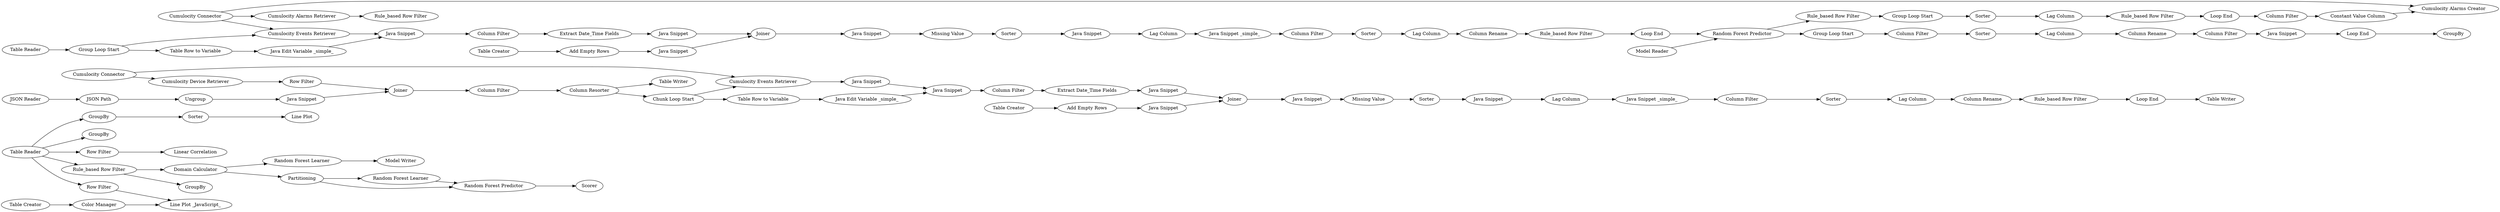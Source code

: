 digraph {
	"-1179063953631201170_92" [label="Color Manager"]
	"2379458828048083855_155" [label="Column Rename"]
	"-1179063953631201170_212" [label=GroupBy]
	"-5590118452320339378_200" [label="Column Filter"]
	"-5590118452320339378_204" [label="Column Filter"]
	"4911334639905123094_127" [label="Java Snippet"]
	"2379458828048083855_145" [label="Lag Column"]
	"-5537086385574615258_143" [label="Java Snippet"]
	"-1179063953631201170_214" [label="Line Plot"]
	"3488901382861535272_170" [label="Column Filter"]
	"-1179063953631201170_230" [label="Table Reader"]
	"-1179063953631201170_237" [label="Cumulocity Alarms Creator"]
	"3488901382861535272_143" [label="Java Snippet"]
	"-1179063953631201170_169" [label=GroupBy]
	"3488901382861535272_215" [label="Table Creator"]
	"3488901382861535272_217" [label="Java Snippet"]
	"-5537086385574615258_151" [label="Java Snippet"]
	"-5537086385574615258_147" [label="Table Creator"]
	"-1179063953631201170_229" [label="Table Writer"]
	"3488901382861535272_169" [label="Java Snippet"]
	"3488901382861535272_153" [label="Missing Value"]
	"-1179063953631201170_179" [label="Loop End"]
	"-5537086385574615258_140" [label="Java Snippet"]
	"-1179063953631201170_244" [label="Model Writer"]
	"-5537086385574615258_152" [label=Joiner]
	"-3332012160117126063_253" [label="Rule_based Row Filter"]
	"3488901382861535272_168" [label="Java Snippet _simple_"]
	"3488901382861535272_140" [label="Java Snippet"]
	"-1179063953631201170_166" [label="Random Forest Learner"]
	"-5537086385574615258_172" [label="Java Snippet"]
	"-5537086385574615258_171" [label="Column Filter"]
	"-5537086385574615258_129" [label=Sorter]
	"-1179063953631201170_226" [label="Cumulocity Events Retriever"]
	"-3332012160117126063_255" [label="Rule_based Row Filter"]
	"-5537086385574615258_149" [label="Add Empty Rows"]
	"-1179063953631201170_213" [label=Sorter]
	"3488901382861535272_141" [label="Extract Date_Time Fields"]
	"-1179063953631201170_173" [label="Random Forest Learner"]
	"-3332012160117126063_256" [label="Column Filter"]
	"-5590118452320339378_197" [label=Sorter]
	"3488901382861535272_144" [label="Lag Column"]
	"-1179063953631201170_80" [label="Row Filter"]
	"-3332012160117126063_197" [label=Sorter]
	"-1179063953631201170_247" [label="Cumulocity Connector"]
	"-3332012160117126063_195" [label="Group Loop Start"]
	"-3332012160117126063_247" [label="Loop End"]
	"1177091462512338646_155" [label="Column Rename"]
	"-5590118452320339378_201" [label="Java Snippet"]
	"4911334639905123094_120" [label="JSON Reader"]
	"-5590118452320339378_195" [label="Group Loop Start"]
	"-1179063953631201170_202" [label=GroupBy]
	"-1179063953631201170_236" [label="Domain Calculator"]
	"3488901382861535272_171" [label="Column Filter"]
	"1177091462512338646_145" [label="Lag Column"]
	"3488901382861535272_129" [label=Sorter]
	"-1179063953631201170_88" [label="Line Plot _JavaScript_"]
	"-1179063953631201170_164" [label="Random Forest Predictor"]
	"-1179063953631201170_210" [label="Java Edit Variable _simple_"]
	"-5590118452320339378_196" [label="Loop End"]
	"4911334639905123094_130" [label="Column Resorter"]
	"-1179063953631201170_170" [label="Rule_based Row Filter"]
	"-1179063953631201170_227" [label="Table Reader"]
	"-5537086385574615258_153" [label="Missing Value"]
	"4911334639905123094_121" [label=Ungroup]
	"-1179063953631201170_165" [label=Partitioning]
	"-1179063953631201170_190" [label="Random Forest Predictor"]
	"1177091462512338646_156" [label="Rule_based Row Filter"]
	"-5537086385574615258_141" [label="Extract Date_Time Fields"]
	"-1179063953631201170_246" [label="Cumulocity Connector"]
	"-1179063953631201170_242" [label="Java Snippet"]
	"-1179063953631201170_241" [label="Rule_based Row Filter"]
	"-1179063953631201170_243" [label=Scorer]
	"-1179063953631201170_161" [label="Cumulocity Device Retriever"]
	"-1179063953631201170_137" [label="Table Row to Variable"]
	"-5537086385574615258_170" [label="Column Filter"]
	"-1179063953631201170_172" [label=GroupBy]
	"-5590118452320339378_198" [label="Lag Column"]
	"-3332012160117126063_254" [label="Lag Column"]
	"-3332012160117126063_257" [label="Constant Value Column"]
	"2379458828048083855_146" [label=Sorter]
	"-5537086385574615258_168" [label="Java Snippet _simple_"]
	"2379458828048083855_156" [label="Rule_based Row Filter"]
	"-1179063953631201170_245" [label="Model Reader"]
	"-1179063953631201170_239" [label="Cumulocity Alarms Retriever"]
	"4911334639905123094_129" [label="Column Filter"]
	"-1179063953631201170_91" [label="Table Creator"]
	"-5590118452320339378_203" [label="Column Rename"]
	"-1179063953631201170_94" [label="Linear Correlation"]
	"-1179063953631201170_139" [label="Loop End"]
	"-1179063953631201170_162" [label="Row Filter"]
	"4911334639905123094_128" [label=Joiner]
	"-1179063953631201170_174" [label="Group Loop Start"]
	"-1179063953631201170_228" [label="Cumulocity Events Retriever"]
	"-1179063953631201170_225" [label="Chunk Loop Start"]
	"3488901382861535272_216" [label="Add Empty Rows"]
	"-5537086385574615258_144" [label="Lag Column"]
	"3488901382861535272_152" [label=Joiner]
	"3488901382861535272_172" [label="Java Snippet"]
	"-1179063953631201170_90" [label="Row Filter"]
	"-1179063953631201170_218" [label="Java Edit Variable _simple_"]
	"-5537086385574615258_169" [label="Java Snippet"]
	"-1179063953631201170_176" [label="Table Row to Variable"]
	"4911334639905123094_21" [label="JSON Path"]
	"-1179063953631201170_171" [label="Table Writer"]
	"1177091462512338646_146" [label=Sorter]
	"-1179063953631201170_213" -> "-1179063953631201170_214"
	"-1179063953631201170_90" -> "-1179063953631201170_88"
	"4911334639905123094_129" -> "4911334639905123094_130"
	"3488901382861535272_141" -> "3488901382861535272_143"
	"-3332012160117126063_195" -> "-3332012160117126063_197"
	"-5537086385574615258_141" -> "-5537086385574615258_143"
	"-3332012160117126063_257" -> "-1179063953631201170_237"
	"3488901382861535272_152" -> "3488901382861535272_172"
	"-1179063953631201170_225" -> "-1179063953631201170_226"
	"-5590118452320339378_204" -> "-5590118452320339378_201"
	"-1179063953631201170_239" -> "-1179063953631201170_241"
	"3488901382861535272_169" -> "3488901382861535272_170"
	"-5590118452320339378_196" -> "-1179063953631201170_202"
	"2379458828048083855_155" -> "2379458828048083855_156"
	"3488901382861535272_140" -> "3488901382861535272_144"
	"-1179063953631201170_170" -> "-1179063953631201170_236"
	"3488901382861535272_143" -> "3488901382861535272_152"
	"-3332012160117126063_256" -> "-3332012160117126063_257"
	"-1179063953631201170_173" -> "-1179063953631201170_244"
	"-1179063953631201170_164" -> "-1179063953631201170_243"
	"-1179063953631201170_137" -> "-1179063953631201170_210"
	"4911334639905123094_128" -> "4911334639905123094_129"
	"-5537086385574615258_143" -> "-5537086385574615258_152"
	"-1179063953631201170_139" -> "-1179063953631201170_171"
	"-5590118452320339378_203" -> "-5590118452320339378_204"
	"-1179063953631201170_162" -> "4911334639905123094_128"
	"-3332012160117126063_247" -> "-3332012160117126063_256"
	"-1179063953631201170_247" -> "-1179063953631201170_228"
	"-1179063953631201170_236" -> "-1179063953631201170_173"
	"-3332012160117126063_254" -> "-3332012160117126063_255"
	"-1179063953631201170_227" -> "-1179063953631201170_212"
	"-5537086385574615258_153" -> "-5537086385574615258_129"
	"-1179063953631201170_227" -> "-1179063953631201170_90"
	"-1179063953631201170_246" -> "-1179063953631201170_161"
	"3488901382861535272_215" -> "3488901382861535272_216"
	"-1179063953631201170_246" -> "-1179063953631201170_226"
	"-5537086385574615258_170" -> "-5537086385574615258_141"
	"-5537086385574615258_149" -> "-5537086385574615258_151"
	"4911334639905123094_130" -> "-1179063953631201170_229"
	"-5590118452320339378_197" -> "-5590118452320339378_198"
	"-1179063953631201170_91" -> "-1179063953631201170_92"
	"-5590118452320339378_201" -> "-5590118452320339378_196"
	"-1179063953631201170_218" -> "3488901382861535272_169"
	"4911334639905123094_127" -> "4911334639905123094_128"
	"3488901382861535272_153" -> "3488901382861535272_129"
	"-5537086385574615258_152" -> "-5537086385574615258_172"
	"-1179063953631201170_212" -> "-1179063953631201170_213"
	"-5537086385574615258_144" -> "-5537086385574615258_168"
	"2379458828048083855_145" -> "2379458828048083855_155"
	"3488901382861535272_171" -> "1177091462512338646_146"
	"-1179063953631201170_190" -> "-5590118452320339378_195"
	"-1179063953631201170_247" -> "-1179063953631201170_237"
	"-1179063953631201170_226" -> "-1179063953631201170_242"
	"-5537086385574615258_172" -> "-5537086385574615258_153"
	"-5590118452320339378_198" -> "-5590118452320339378_203"
	"-5537086385574615258_169" -> "-5537086385574615258_170"
	"-1179063953631201170_161" -> "-1179063953631201170_162"
	"3488901382861535272_217" -> "3488901382861535272_152"
	"-3332012160117126063_255" -> "-3332012160117126063_247"
	"-1179063953631201170_174" -> "-1179063953631201170_176"
	"-1179063953631201170_227" -> "-1179063953631201170_80"
	"-1179063953631201170_165" -> "-1179063953631201170_164"
	"-3332012160117126063_253" -> "-3332012160117126063_195"
	"-1179063953631201170_170" -> "-1179063953631201170_172"
	"3488901382861535272_172" -> "3488901382861535272_153"
	"-5590118452320339378_195" -> "-5590118452320339378_200"
	"4911334639905123094_121" -> "4911334639905123094_127"
	"3488901382861535272_216" -> "3488901382861535272_217"
	"-5537086385574615258_140" -> "-5537086385574615258_144"
	"-1179063953631201170_230" -> "-1179063953631201170_174"
	"2379458828048083855_156" -> "-1179063953631201170_139"
	"-1179063953631201170_242" -> "-5537086385574615258_169"
	"-5537086385574615258_147" -> "-5537086385574615258_149"
	"4911334639905123094_21" -> "4911334639905123094_121"
	"-5537086385574615258_151" -> "-5537086385574615258_152"
	"-1179063953631201170_247" -> "-1179063953631201170_239"
	"4911334639905123094_120" -> "4911334639905123094_21"
	"-1179063953631201170_210" -> "-5537086385574615258_169"
	"3488901382861535272_144" -> "3488901382861535272_168"
	"-1179063953631201170_179" -> "-1179063953631201170_190"
	"1177091462512338646_146" -> "1177091462512338646_145"
	"-1179063953631201170_174" -> "-1179063953631201170_228"
	"-1179063953631201170_92" -> "-1179063953631201170_88"
	"2379458828048083855_146" -> "2379458828048083855_145"
	"1177091462512338646_156" -> "-1179063953631201170_179"
	"4911334639905123094_130" -> "-1179063953631201170_225"
	"-3332012160117126063_197" -> "-3332012160117126063_254"
	"-1179063953631201170_190" -> "-3332012160117126063_253"
	"3488901382861535272_129" -> "3488901382861535272_140"
	"-5590118452320339378_200" -> "-5590118452320339378_197"
	"-1179063953631201170_225" -> "-1179063953631201170_137"
	"-1179063953631201170_228" -> "3488901382861535272_169"
	"-1179063953631201170_80" -> "-1179063953631201170_94"
	"1177091462512338646_145" -> "1177091462512338646_155"
	"-1179063953631201170_227" -> "-1179063953631201170_170"
	"-5537086385574615258_171" -> "2379458828048083855_146"
	"-1179063953631201170_236" -> "-1179063953631201170_165"
	"-5537086385574615258_168" -> "-5537086385574615258_171"
	"1177091462512338646_155" -> "1177091462512338646_156"
	"-1179063953631201170_176" -> "-1179063953631201170_218"
	"-1179063953631201170_227" -> "-1179063953631201170_169"
	"-5537086385574615258_129" -> "-5537086385574615258_140"
	"3488901382861535272_170" -> "3488901382861535272_141"
	"-1179063953631201170_166" -> "-1179063953631201170_164"
	"-1179063953631201170_165" -> "-1179063953631201170_166"
	"-1179063953631201170_245" -> "-1179063953631201170_190"
	"3488901382861535272_168" -> "3488901382861535272_171"
	rankdir=LR
}
